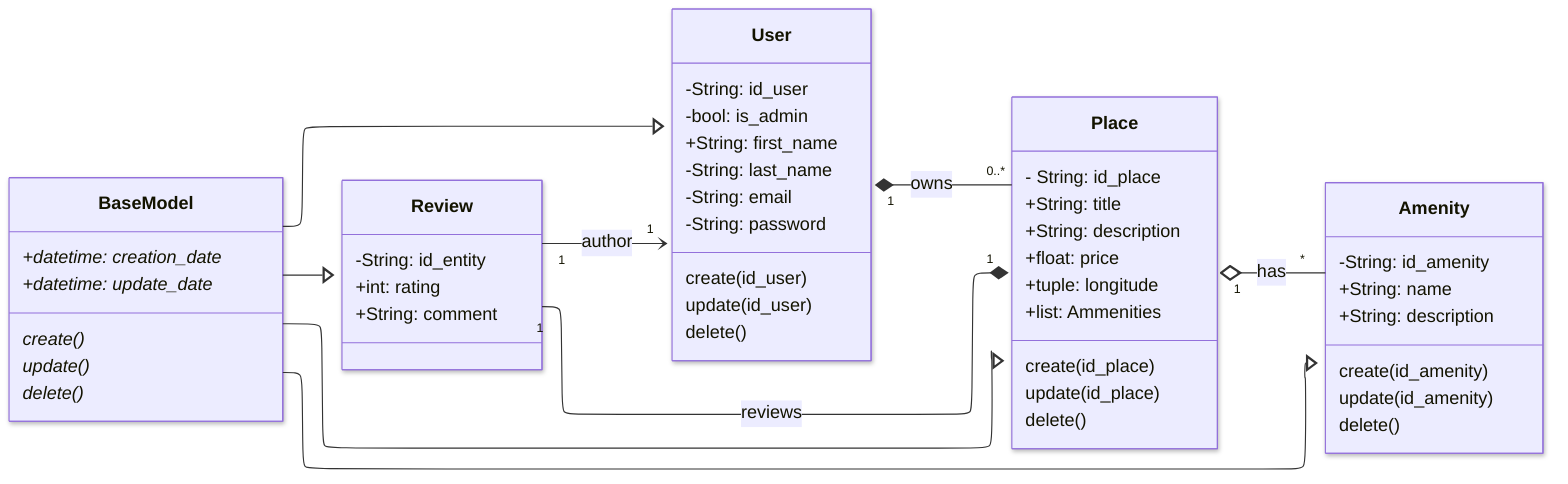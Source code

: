 ---
config:
  layout: elk
  look: neo
  theme: default
---
classDiagram
direction LR
    class Place {
	    - String: id_place
	    +String: title
	    +String: description
	    +float: price
	    +tuple: longitude
	    +list: Ammenities
	    create(id_place)
	    update(id_place)
	    delete()
    }
    class Amenity {
	    -String: id_amenity
	    +String: name
	    +String: description
	    create(id_amenity)
	    update(id_amenity)
	    delete()
    }
    class User {
	    -String: id_user
	    -bool: is_admin
	    +String: first_name
	    -String: last_name
	    -String: email
	    -String: password
	    create(id_user)
	    update(id_user)
	    delete()
    }
    class Review {
	    -String: id_entity
	    +int: rating
	    +String: comment
    }
    class BaseModel {
	    +datetime: creation_date*
	    +datetime: update_date*
	    create()*
	    update()*
	    delete()*
    }

    Review "1" --> "1" User : author
    Review "1" --* "1" Place : reviews
    Place "1" o-- "*" Amenity : has
    User "1" *-- "0..*" Place : owns
    BaseModel --|> User
    BaseModel --|> Place
    BaseModel --|> Amenity
    BaseModel --|> Review